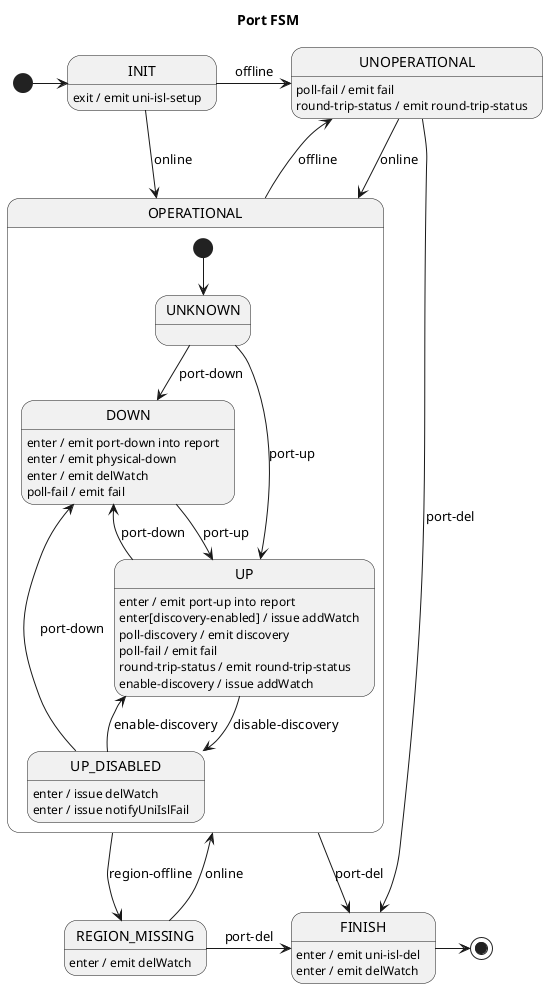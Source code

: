 Internal state:
* history data (constructor)
* report FSM

Input signals:
* port-up (switch)
* port-down (switch)
* online (switch)
* offline (switch)
* poll-discovery (poll)
* poll-fail (poll)
* round-trip-status
* region-offline (switch)

Output signals:
* physical-down (isl/2)
* uni-isl-setup (isl/2)
* discovery (isl/2)
* fail (isl/2)
* isl-round-trip

@startuml
title Port FSM

[*] -right-> INIT

INIT -r-> UNOPERATIONAL : offline
INIT -r-> OPERATIONAL : online
INIT : exit / emit uni-isl-setup

state OPERATIONAL {
    [*] --> UNKNOWN

    UNKNOWN --> DOWN : port-down
    UNKNOWN --> UP : port-up

    DOWN --> UP : port-up
    DOWN : enter / emit port-down into report
    DOWN : enter / emit physical-down
    DOWN : enter / emit delWatch
    DOWN : poll-fail / emit fail

    UP --> DOWN : port-down
    UP --> UP_DISABLED : disable-discovery
    UP : enter / emit port-up into report
    UP : enter[discovery-enabled] / issue addWatch
    UP : poll-discovery / emit discovery
    UP : poll-fail / emit fail
    UP : round-trip-status / emit round-trip-status
    UP : enable-discovery / issue addWatch

    UP_DISABLED --> DOWN : port-down
    UP_DISABLED --> UP : enable-discovery
    UP_DISABLED : enter / issue delWatch
    UP_DISABLED : enter / issue notifyUniIslFail
}

OPERATIONAL --> UNOPERATIONAL : offline
OPERATIONAL -r-> FINISH : port-del
OPERATIONAL --> REGION_MISSING : region-offline

UNOPERATIONAL --> OPERATIONAL : online
UNOPERATIONAL --> FINISH : port-del
UNOPERATIONAL : poll-fail / emit fail
UNOPERATIONAL : round-trip-status / emit round-trip-status

REGION_MISSING : enter / emit delWatch
REGION_MISSING --> OPERATIONAL : online
REGION_MISSING -r-> FINISH : port-del

FINISH: enter / emit uni-isl-del
FINISH: enter / emit delWatch
FINISH -> [*]

@enduml
